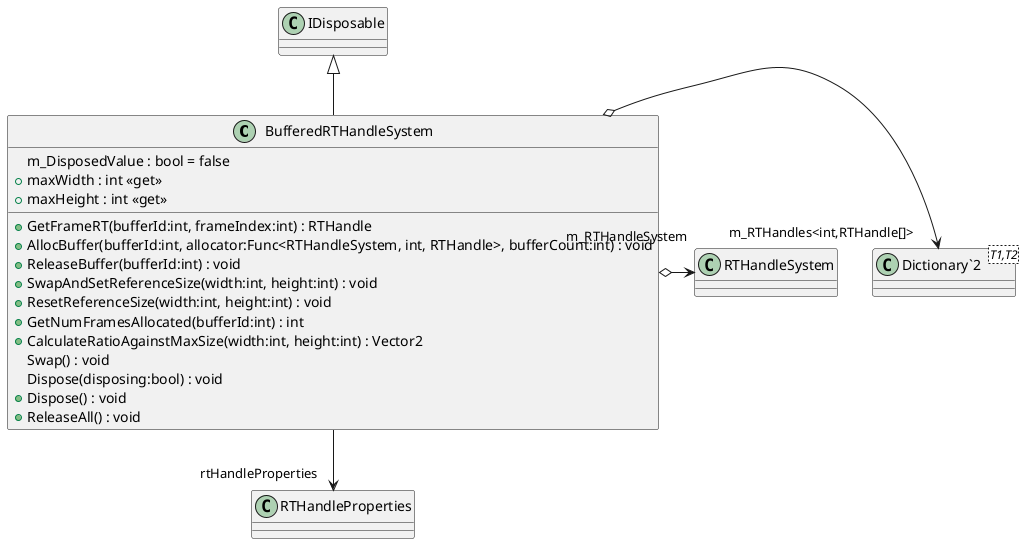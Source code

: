 @startuml
class BufferedRTHandleSystem {
    m_DisposedValue : bool = false
    + maxWidth : int <<get>>
    + maxHeight : int <<get>>
    + GetFrameRT(bufferId:int, frameIndex:int) : RTHandle
    + AllocBuffer(bufferId:int, allocator:Func<RTHandleSystem, int, RTHandle>, bufferCount:int) : void
    + ReleaseBuffer(bufferId:int) : void
    + SwapAndSetReferenceSize(width:int, height:int) : void
    + ResetReferenceSize(width:int, height:int) : void
    + GetNumFramesAllocated(bufferId:int) : int
    + CalculateRatioAgainstMaxSize(width:int, height:int) : Vector2
    Swap() : void
    Dispose(disposing:bool) : void
    + Dispose() : void
    + ReleaseAll() : void
}
class "Dictionary`2"<T1,T2> {
}
IDisposable <|-- BufferedRTHandleSystem
BufferedRTHandleSystem o-> "m_RTHandles<int,RTHandle[]>" "Dictionary`2"
BufferedRTHandleSystem o-> "m_RTHandleSystem" RTHandleSystem
BufferedRTHandleSystem --> "rtHandleProperties" RTHandleProperties
@enduml
